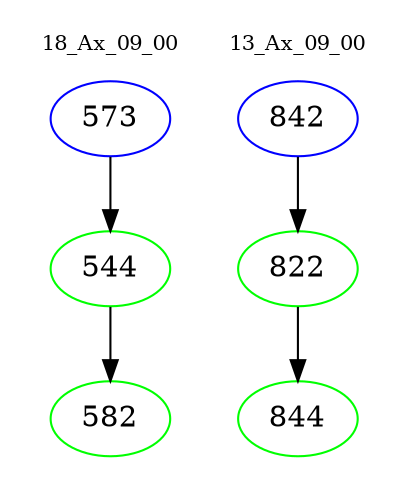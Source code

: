 digraph{
subgraph cluster_0 {
color = white
label = "18_Ax_09_00";
fontsize=10;
T0_573 [label="573", color="blue"]
T0_573 -> T0_544 [color="black"]
T0_544 [label="544", color="green"]
T0_544 -> T0_582 [color="black"]
T0_582 [label="582", color="green"]
}
subgraph cluster_1 {
color = white
label = "13_Ax_09_00";
fontsize=10;
T1_842 [label="842", color="blue"]
T1_842 -> T1_822 [color="black"]
T1_822 [label="822", color="green"]
T1_822 -> T1_844 [color="black"]
T1_844 [label="844", color="green"]
}
}
